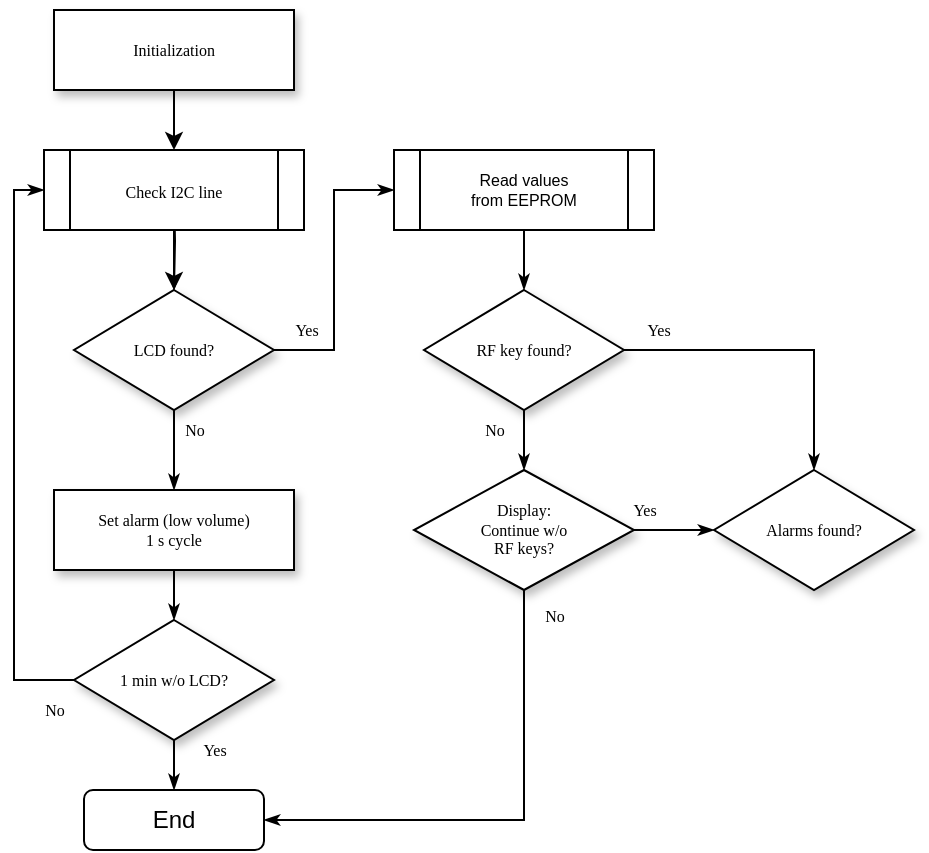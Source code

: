 <mxfile version="10.6.5" type="github"><diagram name="Page-1" id="edf60f1a-56cd-e834-aa8a-f176f3a09ee4"><mxGraphModel dx="697" dy="383" grid="1" gridSize="10" guides="1" tooltips="1" connect="1" arrows="1" fold="1" page="1" pageScale="1" pageWidth="1100" pageHeight="850" background="#ffffff" math="0" shadow="0"><root><mxCell id="0"/><mxCell id="1" parent="0"/><mxCell id="60e70716793133e9-32" style="edgeStyle=orthogonalEdgeStyle;rounded=0;html=1;labelBackgroundColor=none;startSize=5;endArrow=classicThin;endFill=1;endSize=5;jettySize=auto;orthogonalLoop=1;strokeColor=#000000;strokeWidth=1;fontFamily=Verdana;fontSize=8;fontColor=#000000;" parent="1" target="60e70716793133e9-5" edge="1"><mxGeometry relative="1" as="geometry"><mxPoint x="250" y="170" as="sourcePoint"/></mxGeometry></mxCell><mxCell id="60e70716793133e9-4" value="Initialization" style="rounded=0;whiteSpace=wrap;html=1;shadow=1;labelBackgroundColor=none;strokeColor=#000000;strokeWidth=1;fillColor=#ffffff;fontFamily=Verdana;fontSize=8;fontColor=#000000;align=center;" parent="1" vertex="1"><mxGeometry x="190" y="80" width="120" height="40" as="geometry"/></mxCell><mxCell id="60e70716793133e9-33" value="Yes" style="edgeStyle=orthogonalEdgeStyle;rounded=0;html=1;labelBackgroundColor=none;startSize=5;endArrow=classicThin;endFill=1;endSize=5;jettySize=auto;orthogonalLoop=1;strokeColor=#000000;strokeWidth=1;fontFamily=Verdana;fontSize=8;fontColor=#000000;entryX=0;entryY=0.5;entryDx=0;entryDy=0;" parent="1" source="60e70716793133e9-5" target="el-idCK2k_gj1LfbbVk5-8" edge="1"><mxGeometry x="-0.778" y="10" relative="1" as="geometry"><mxPoint as="offset"/><mxPoint x="370" y="220" as="targetPoint"/></mxGeometry></mxCell><mxCell id="60e70716793133e9-37" value="No" style="edgeStyle=orthogonalEdgeStyle;rounded=0;html=1;labelBackgroundColor=none;startSize=5;endArrow=classicThin;endFill=1;endSize=5;jettySize=auto;orthogonalLoop=1;strokeColor=#000000;strokeWidth=1;fontFamily=Verdana;fontSize=8;fontColor=#000000;" parent="1" source="60e70716793133e9-5" target="60e70716793133e9-9" edge="1"><mxGeometry x="-0.5" y="10" relative="1" as="geometry"><mxPoint as="offset"/></mxGeometry></mxCell><mxCell id="60e70716793133e9-5" value="LCD found?" style="rhombus;whiteSpace=wrap;html=1;rounded=0;shadow=1;labelBackgroundColor=none;strokeColor=#000000;strokeWidth=1;fillColor=#ffffff;fontFamily=Verdana;fontSize=8;fontColor=#000000;align=center;" parent="1" vertex="1"><mxGeometry x="200" y="220" width="100" height="60" as="geometry"/></mxCell><mxCell id="60e70716793133e9-9" value="&lt;div&gt;Set alarm (low volume)&lt;/div&gt;&lt;div&gt;1 s cycle&lt;br&gt;&lt;/div&gt;" style="whiteSpace=wrap;html=1;rounded=0;shadow=1;labelBackgroundColor=none;strokeColor=#000000;strokeWidth=1;fillColor=#ffffff;fontFamily=Verdana;fontSize=8;fontColor=#000000;align=center;" parent="1" vertex="1"><mxGeometry x="190" y="320" width="120" height="40" as="geometry"/></mxCell><mxCell id="el-idCK2k_gj1LfbbVk5-3" value="" style="edgeStyle=orthogonalEdgeStyle;rounded=0;orthogonalLoop=1;jettySize=auto;html=1;exitX=0.5;exitY=1;exitDx=0;exitDy=0;" edge="1" parent="1" source="el-idCK2k_gj1LfbbVk5-2" target="60e70716793133e9-5"><mxGeometry relative="1" as="geometry"/></mxCell><mxCell id="el-idCK2k_gj1LfbbVk5-2" value="&lt;font style=&quot;font-size: 8px&quot; face=&quot;Verdana&quot;&gt;Check I2C line&lt;/font&gt;" style="shape=process;whiteSpace=wrap;html=1;backgroundOutline=1;" vertex="1" parent="1"><mxGeometry x="185" y="150" width="130" height="40" as="geometry"/></mxCell><mxCell id="el-idCK2k_gj1LfbbVk5-5" value="" style="edgeStyle=orthogonalEdgeStyle;rounded=0;orthogonalLoop=1;jettySize=auto;html=1;exitX=0.5;exitY=1;exitDx=0;exitDy=0;" edge="1" parent="1" source="60e70716793133e9-4"><mxGeometry relative="1" as="geometry"><mxPoint x="260" y="200" as="sourcePoint"/><mxPoint x="250" y="150" as="targetPoint"/></mxGeometry></mxCell><mxCell id="el-idCK2k_gj1LfbbVk5-8" value="&lt;div style=&quot;font-size: 8px&quot;&gt;&lt;font style=&quot;font-size: 8px&quot;&gt;Read values&lt;/font&gt;&lt;/div&gt;&lt;div style=&quot;font-size: 8px&quot;&gt;&lt;font style=&quot;font-size: 8px&quot;&gt;from EEPROM&lt;br&gt;&lt;/font&gt;&lt;/div&gt;" style="shape=process;whiteSpace=wrap;html=1;backgroundOutline=1;" vertex="1" parent="1"><mxGeometry x="360" y="150" width="130" height="40" as="geometry"/></mxCell><mxCell id="el-idCK2k_gj1LfbbVk5-9" value="RF key found?" style="rhombus;whiteSpace=wrap;html=1;rounded=0;shadow=1;labelBackgroundColor=none;strokeColor=#000000;strokeWidth=1;fillColor=#ffffff;fontFamily=Verdana;fontSize=8;fontColor=#000000;align=center;" vertex="1" parent="1"><mxGeometry x="375" y="220" width="100" height="60" as="geometry"/></mxCell><mxCell id="el-idCK2k_gj1LfbbVk5-17" value="&lt;div&gt;Display:&lt;/div&gt;&lt;div&gt;Continue w/o &lt;br&gt;&lt;/div&gt;&lt;div&gt;RF keys?&lt;br&gt;&lt;/div&gt;" style="rhombus;whiteSpace=wrap;html=1;rounded=0;shadow=1;labelBackgroundColor=none;strokeColor=#000000;strokeWidth=1;fillColor=#ffffff;fontFamily=Verdana;fontSize=8;fontColor=#000000;align=center;" vertex="1" parent="1"><mxGeometry x="370" y="310" width="110" height="60" as="geometry"/></mxCell><mxCell id="el-idCK2k_gj1LfbbVk5-19" value="Alarms found?" style="rhombus;whiteSpace=wrap;html=1;rounded=0;shadow=1;labelBackgroundColor=none;strokeColor=#000000;strokeWidth=1;fillColor=#ffffff;fontFamily=Verdana;fontSize=8;fontColor=#000000;align=center;" vertex="1" parent="1"><mxGeometry x="520" y="310" width="100" height="60" as="geometry"/></mxCell><mxCell id="el-idCK2k_gj1LfbbVk5-33" value="End" style="rounded=1;whiteSpace=wrap;html=1;" vertex="1" parent="1"><mxGeometry x="205" y="470" width="90" height="30" as="geometry"/></mxCell><mxCell id="el-idCK2k_gj1LfbbVk5-34" value="" style="edgeStyle=orthogonalEdgeStyle;rounded=0;html=1;labelBackgroundColor=none;startSize=5;endArrow=classicThin;endFill=1;endSize=5;jettySize=auto;orthogonalLoop=1;strokeColor=#000000;strokeWidth=1;fontFamily=Verdana;fontSize=8;fontColor=#000000;entryX=0.5;entryY=0;entryDx=0;entryDy=0;exitX=0.5;exitY=1;exitDx=0;exitDy=0;" edge="1" parent="1" source="el-idCK2k_gj1LfbbVk5-8" target="el-idCK2k_gj1LfbbVk5-9"><mxGeometry x="-0.778" y="10" relative="1" as="geometry"><mxPoint as="offset"/><mxPoint x="309.828" y="260.103" as="sourcePoint"/><mxPoint x="370.241" y="260.103" as="targetPoint"/></mxGeometry></mxCell><mxCell id="el-idCK2k_gj1LfbbVk5-39" value="Yes" style="edgeStyle=orthogonalEdgeStyle;rounded=0;html=1;labelBackgroundColor=none;startSize=5;endArrow=classicThin;endFill=1;endSize=5;jettySize=auto;orthogonalLoop=1;strokeColor=#000000;strokeWidth=1;fontFamily=Verdana;fontSize=8;fontColor=#000000;entryX=0.5;entryY=0;entryDx=0;entryDy=0;exitX=1;exitY=0.5;exitDx=0;exitDy=0;" edge="1" parent="1" source="el-idCK2k_gj1LfbbVk5-9" target="el-idCK2k_gj1LfbbVk5-19"><mxGeometry x="-0.778" y="10" relative="1" as="geometry"><mxPoint as="offset"/><mxPoint x="309.828" y="260.103" as="sourcePoint"/><mxPoint x="370.241" y="180.103" as="targetPoint"/></mxGeometry></mxCell><mxCell id="el-idCK2k_gj1LfbbVk5-40" value="No" style="edgeStyle=orthogonalEdgeStyle;rounded=0;html=1;labelBackgroundColor=none;startSize=5;endArrow=classicThin;endFill=1;endSize=5;jettySize=auto;orthogonalLoop=1;strokeColor=#000000;strokeWidth=1;fontFamily=Verdana;fontSize=8;fontColor=#000000;entryX=0.5;entryY=0;entryDx=0;entryDy=0;exitX=0.5;exitY=1;exitDx=0;exitDy=0;" edge="1" parent="1" source="el-idCK2k_gj1LfbbVk5-9" target="el-idCK2k_gj1LfbbVk5-17"><mxGeometry x="-0.325" y="-15" relative="1" as="geometry"><mxPoint as="offset"/><mxPoint x="484.724" y="260.103" as="sourcePoint"/><mxPoint x="579.897" y="320.103" as="targetPoint"/></mxGeometry></mxCell><mxCell id="el-idCK2k_gj1LfbbVk5-41" value="No" style="edgeStyle=orthogonalEdgeStyle;rounded=0;html=1;labelBackgroundColor=none;startSize=5;endArrow=classicThin;endFill=1;endSize=5;jettySize=auto;orthogonalLoop=1;strokeColor=#000000;strokeWidth=1;fontFamily=Verdana;fontSize=8;fontColor=#000000;entryX=1;entryY=0.5;entryDx=0;entryDy=0;exitX=0.5;exitY=1;exitDx=0;exitDy=0;" edge="1" parent="1" source="el-idCK2k_gj1LfbbVk5-17" target="el-idCK2k_gj1LfbbVk5-33"><mxGeometry x="-0.893" y="15" relative="1" as="geometry"><mxPoint as="offset"/><mxPoint x="494.724" y="270.103" as="sourcePoint"/><mxPoint x="589.897" y="330.103" as="targetPoint"/></mxGeometry></mxCell><mxCell id="el-idCK2k_gj1LfbbVk5-42" value="Yes" style="edgeStyle=orthogonalEdgeStyle;rounded=0;html=1;labelBackgroundColor=none;startSize=5;endArrow=classicThin;endFill=1;endSize=5;jettySize=auto;orthogonalLoop=1;strokeColor=#000000;strokeWidth=1;fontFamily=Verdana;fontSize=8;fontColor=#000000;entryX=0;entryY=0.5;entryDx=0;entryDy=0;exitX=1;exitY=0.5;exitDx=0;exitDy=0;" edge="1" parent="1" source="el-idCK2k_gj1LfbbVk5-17" target="el-idCK2k_gj1LfbbVk5-19"><mxGeometry x="-0.778" y="10" relative="1" as="geometry"><mxPoint as="offset"/><mxPoint x="504.724" y="280.103" as="sourcePoint"/><mxPoint x="599.897" y="340.103" as="targetPoint"/></mxGeometry></mxCell><mxCell id="el-idCK2k_gj1LfbbVk5-43" value="1 min w/o LCD?" style="rhombus;whiteSpace=wrap;html=1;rounded=0;shadow=1;labelBackgroundColor=none;strokeColor=#000000;strokeWidth=1;fillColor=#ffffff;fontFamily=Verdana;fontSize=8;fontColor=#000000;align=center;" vertex="1" parent="1"><mxGeometry x="200" y="385" width="100" height="60" as="geometry"/></mxCell><mxCell id="el-idCK2k_gj1LfbbVk5-47" value="No" style="edgeStyle=orthogonalEdgeStyle;rounded=0;html=1;labelBackgroundColor=none;startSize=5;endArrow=classicThin;endFill=1;endSize=5;jettySize=auto;orthogonalLoop=1;strokeColor=#000000;strokeWidth=1;fontFamily=Verdana;fontSize=8;fontColor=#000000;entryX=0;entryY=0.5;entryDx=0;entryDy=0;exitX=0;exitY=0.5;exitDx=0;exitDy=0;" edge="1" parent="1" source="el-idCK2k_gj1LfbbVk5-43" target="el-idCK2k_gj1LfbbVk5-2"><mxGeometry x="-0.929" y="15" relative="1" as="geometry"><mxPoint as="offset"/><mxPoint x="309.828" y="260.103" as="sourcePoint"/><mxPoint x="370.241" y="180.103" as="targetPoint"/><Array as="points"><mxPoint x="170" y="415"/><mxPoint x="170" y="170"/></Array></mxGeometry></mxCell><mxCell id="el-idCK2k_gj1LfbbVk5-48" value="Yes" style="edgeStyle=orthogonalEdgeStyle;rounded=0;html=1;labelBackgroundColor=none;startSize=5;endArrow=classicThin;endFill=1;endSize=5;jettySize=auto;orthogonalLoop=1;strokeColor=#000000;strokeWidth=1;fontFamily=Verdana;fontSize=8;fontColor=#000000;entryX=0.5;entryY=0;entryDx=0;entryDy=0;" edge="1" parent="1" target="el-idCK2k_gj1LfbbVk5-33"><mxGeometry x="-0.619" y="20" relative="1" as="geometry"><mxPoint as="offset"/><mxPoint x="250" y="445" as="sourcePoint"/><mxPoint x="195.069" y="180.103" as="targetPoint"/><Array as="points"><mxPoint x="250" y="445"/></Array></mxGeometry></mxCell><mxCell id="el-idCK2k_gj1LfbbVk5-52" value="" style="edgeStyle=orthogonalEdgeStyle;rounded=0;html=1;labelBackgroundColor=none;startSize=5;endArrow=classicThin;endFill=1;endSize=5;jettySize=auto;orthogonalLoop=1;strokeColor=#000000;strokeWidth=1;fontFamily=Verdana;fontSize=8;fontColor=#000000;entryX=0.5;entryY=0;entryDx=0;entryDy=0;" edge="1" parent="1" target="el-idCK2k_gj1LfbbVk5-43"><mxGeometry x="-0.5" y="10" relative="1" as="geometry"><mxPoint as="offset"/><mxPoint x="250" y="360" as="sourcePoint"/><mxPoint x="260.0" y="330" as="targetPoint"/></mxGeometry></mxCell></root></mxGraphModel></diagram></mxfile>